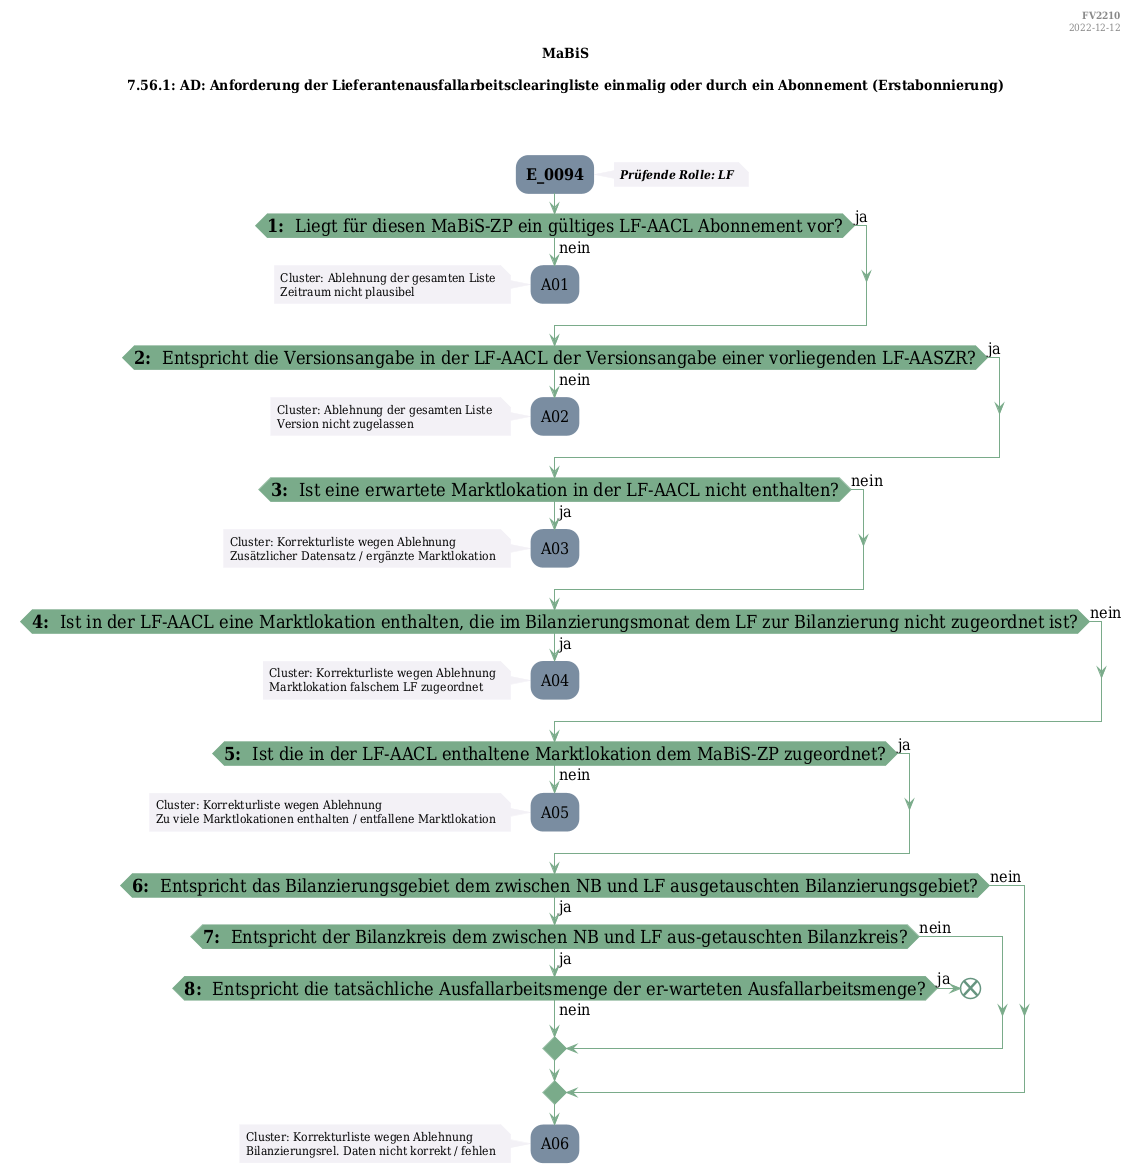 @startuml
skinparam Shadowing false
skinparam NoteBorderColor #f3f1f6
skinparam NoteBackgroundColor #f3f1f6
skinparam NoteFontSize 12
skinparam ActivityBorderColor none
skinparam ActivityBackgroundColor #7a8da1
skinparam ActivityFontSize 16
skinparam ArrowColor #7aab8a
skinparam ArrowFontSize 16
skinparam ActivityDiamondBackgroundColor #7aab8a
skinparam ActivityDiamondBorderColor #7aab8a
skinparam ActivityDiamondFontSize 18
skinparam defaultFontName DejaVu Serif Condensed
skinparam ActivityEndColor #669580

header
<b>FV2210
2022-12-12
endheader

title
MaBiS

7.56.1: AD: Anforderung der Lieferantenausfallarbeitsclearingliste einmalig oder durch ein Abonnement (Erstabonnierung)



end title
:<b>E_0094</b>;
note right
<b><i>Prüfende Rolle: LF
end note

if (<b>1: </b> Liegt für diesen MaBiS-ZP ein gültiges LF-AACL Abonnement vor?) then (ja)
else (nein)
    :A01;
    note left
        Cluster: Ablehnung der gesamten Liste
        Zeitraum nicht plausibel
    endnote
    kill;
endif
if (<b>2: </b> Entspricht die Versionsangabe in der LF-AACL der Versionsangabe einer vorliegenden LF-AASZR?) then (ja)
else (nein)
    :A02;
    note left
        Cluster: Ablehnung der gesamten Liste 
        Version nicht zugelassen
    endnote
    kill;
endif
if (<b>3: </b> Ist eine erwartete Marktlokation in der LF-AACL nicht enthalten?) then (ja)
    :A03;
    note left
        Cluster: Korrekturliste wegen Ablehnung
        Zusätzlicher Datensatz / ergänzte Marktlokation
    endnote
    kill;
else (nein)
endif
if (<b>4: </b> Ist in der LF-AACL eine Marktlokation enthalten, die im Bilanzierungsmonat dem LF zur Bilanzierung nicht zugeordnet ist?) then (ja)
    :A04;
    note left
        Cluster: Korrekturliste wegen Ablehnung
        Marktlokation falschem LF zugeordnet
    endnote
    kill;
else (nein)
endif
if (<b>5: </b> Ist die in der LF-AACL enthaltene Marktlokation dem MaBiS-ZP zugeordnet?) then (ja)
else (nein)
    :A05;
    note left
        Cluster: Korrekturliste wegen Ablehnung
        Zu viele Marktlokationen enthalten / entfallene Marktlokation
    endnote
    kill;
endif
if (<b>6: </b> Entspricht das Bilanzierungsgebiet dem zwischen NB und LF ausgetauschten Bilanzierungsgebiet?) then (ja)
    if (<b>7: </b> Entspricht der Bilanzkreis dem zwischen NB und LF aus-getauschten Bilanzkreis?) then (ja)
        if (<b>8: </b> Entspricht die tatsächliche Ausfallarbeitsmenge der er-warteten Ausfallarbeitsmenge?) then (ja)
            end
        else (nein)
        endif
    else (nein)
    endif
else (nein)
endif
:A06;
note left
    Cluster: Korrekturliste wegen Ablehnung
    Bilanzierungsrel. Daten nicht korrekt / fehlen
endnote
kill;

@enduml
